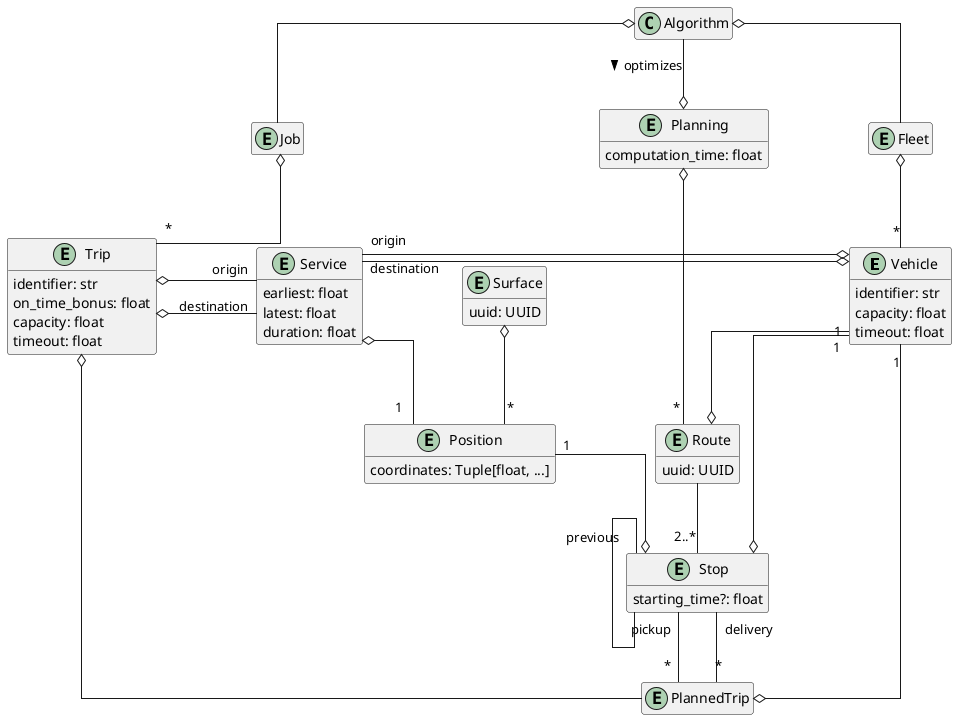 @startuml
skinparam linetype ortho 
skinparam nodesep 100
skinparam ranksep 70
hide empty methods
hide empty attributes

entity Vehicle {
      identifier: str
        capacity: float
          timeout: float
}

entity Route {
      uuid: UUID
}

entity Trip {
      identifier: str
        on_time_bonus: float
          capacity: float
            timeout: float
}

entity PlannedTrip {
}

entity Planning {
      computation_time: float
}

entity Stop {
      starting_time?: float
}

entity Service {
      earliest: float
        latest: float
          duration: float
}

entity Job {
}

entity Fleet {
}

entity Position {
      coordinates: Tuple[float, ...]
}

entity Surface {
      uuid: UUID
}


Job o-"*" Trip
Algorithm --o Planning: optimizes >
Algorithm o-- Fleet
Algorithm o-- Job 
Planning o--"*" Route
Trip o- PlannedTrip
Trip o-right-"origin" Service
Trip o-right-"destination" Service
Service o--"1" Position
PlannedTrip "*"-up-"pickup" Stop
PlannedTrip "*"-up-"delivery" Stop
Route --"2..*" Stop 
Position "1"-o Stop
Position "*"-up-o Surface
Vehicle "1"--o Stop
Vehicle "1"--o PlannedTrip
Vehicle "1"-down-o Route
Stop "previous"-- Stop
Fleet o--"*" Vehicle
Vehicle o-left-"origin" Service
Vehicle o-left-"destination" Service


@enduml
